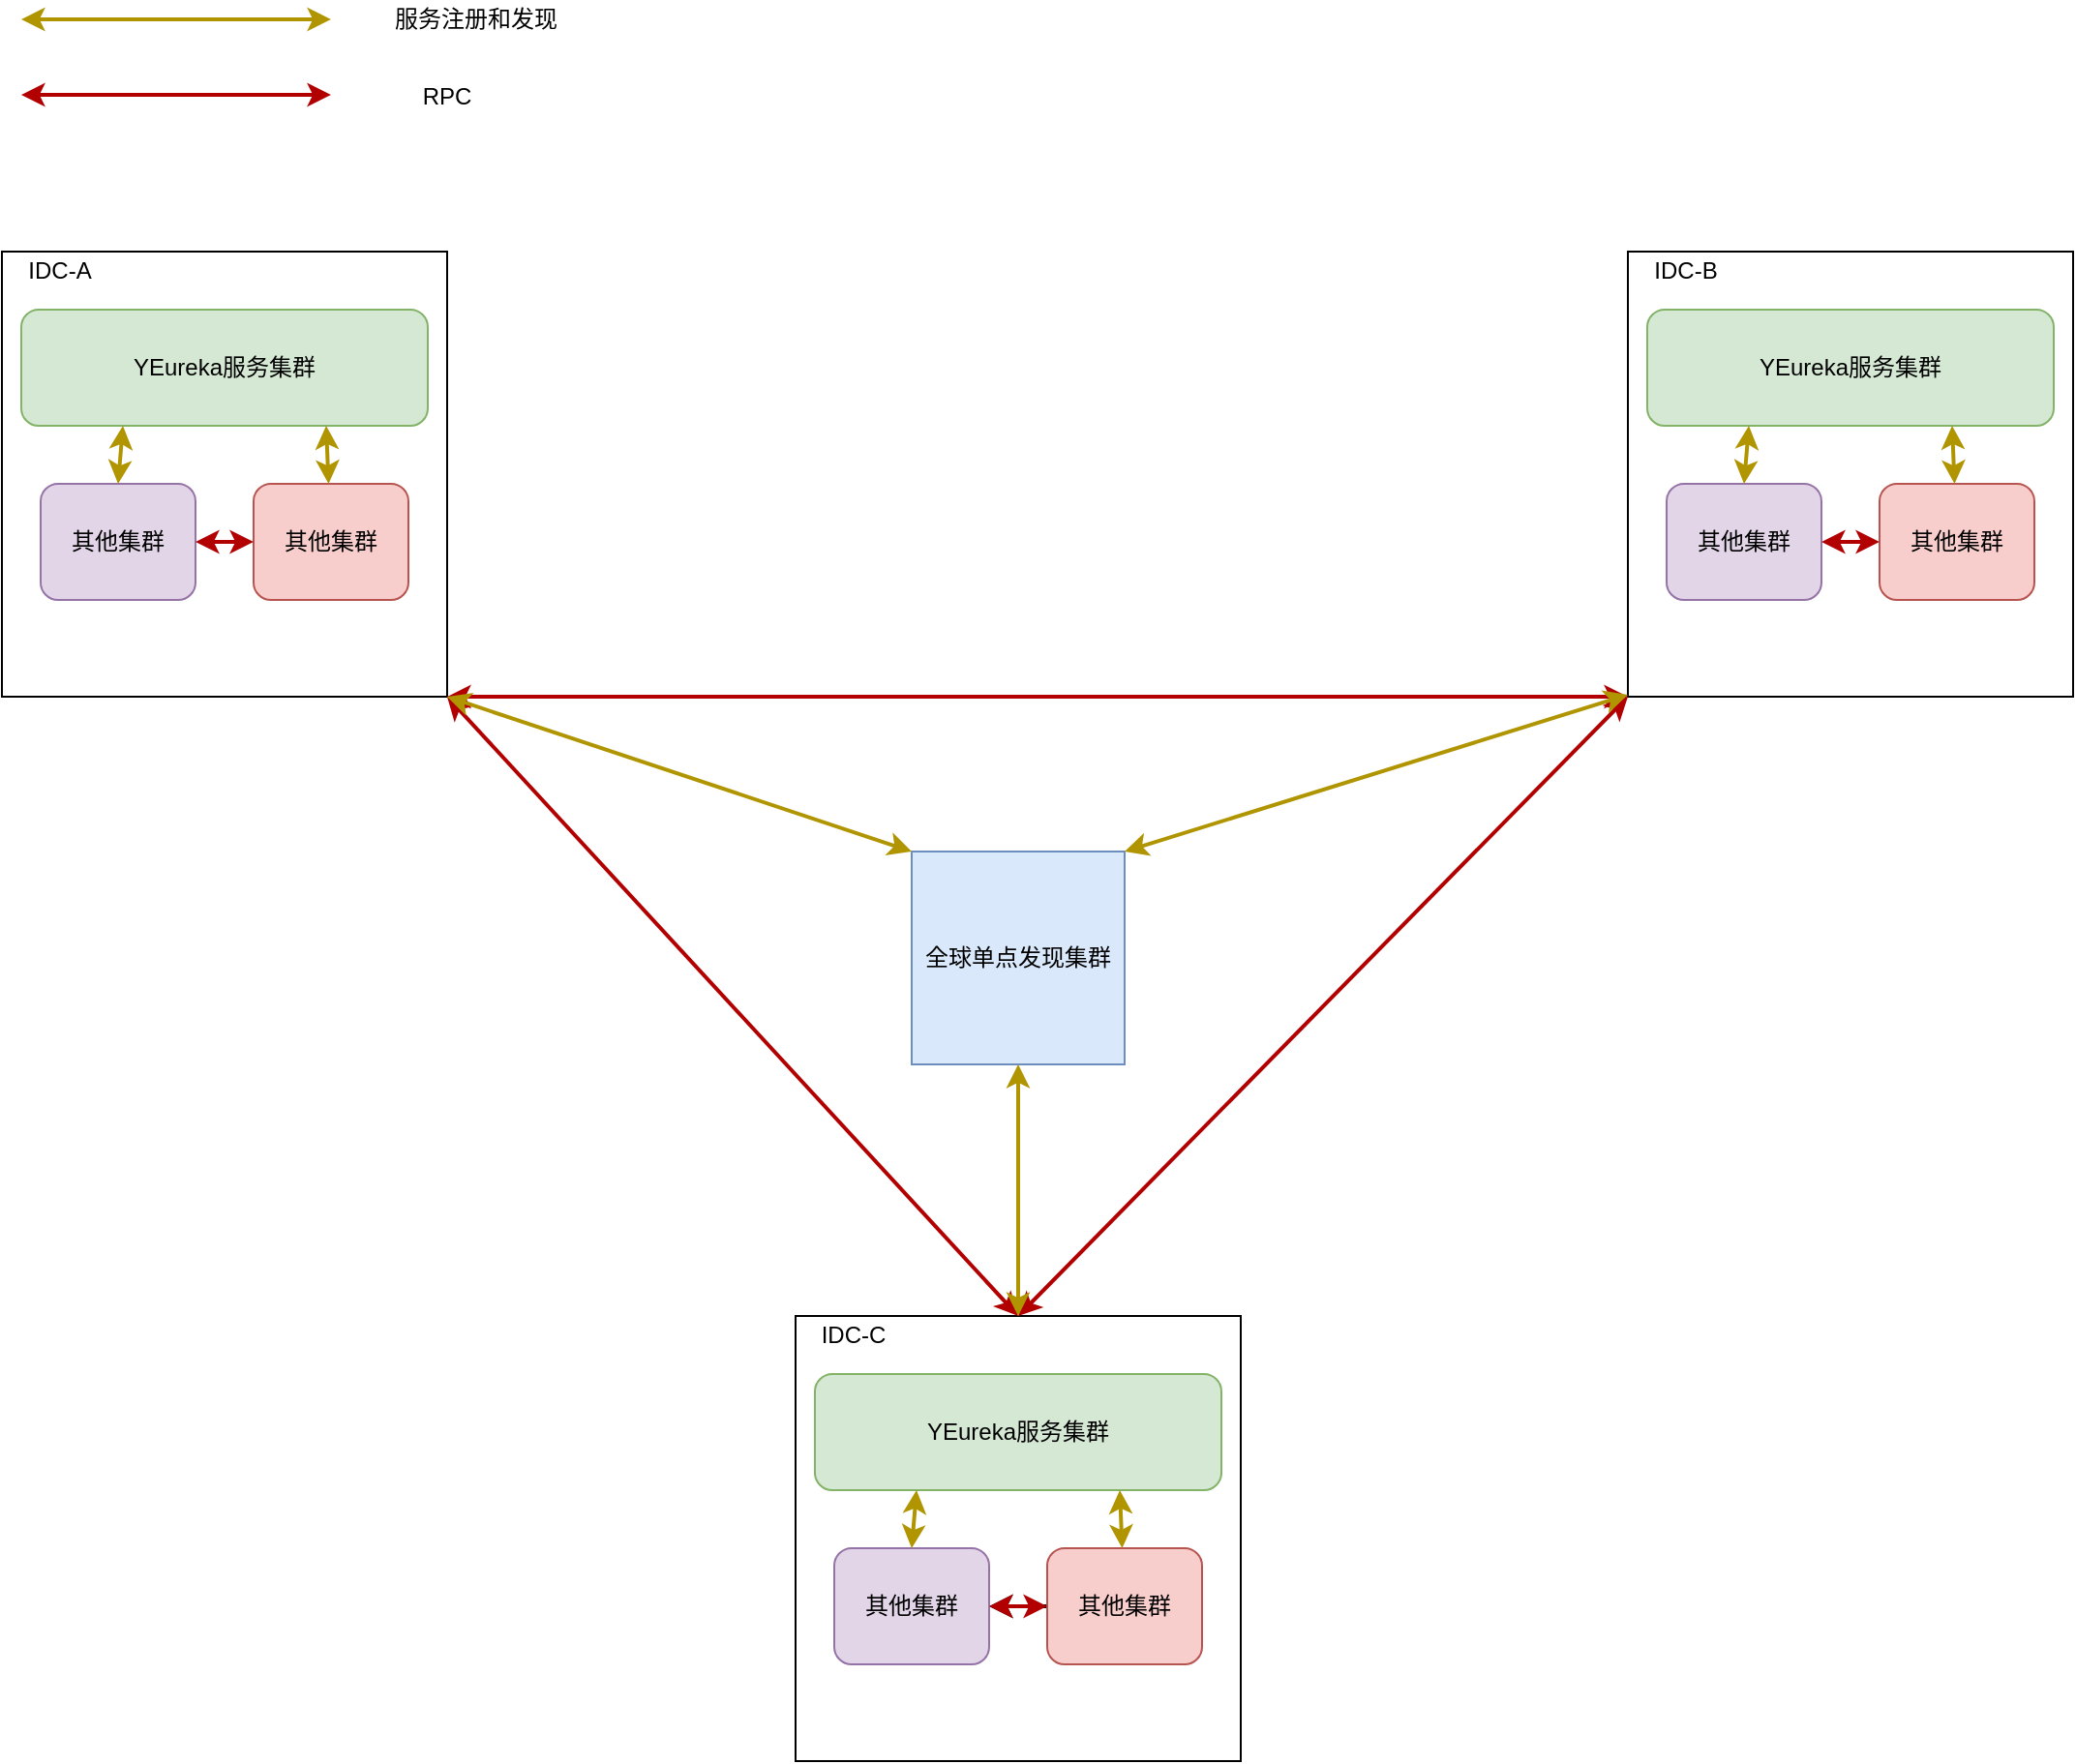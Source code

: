 <mxfile version="13.8.0" type="github">
  <diagram id="Ht1M8jgEwFfnCIfOTk4-" name="Page-1">
    <mxGraphModel dx="1422" dy="745" grid="1" gridSize="10" guides="1" tooltips="1" connect="1" arrows="1" fold="1" page="1" pageScale="1" pageWidth="1169" pageHeight="827" math="0" shadow="0">
      <root>
        <mxCell id="0" />
        <mxCell id="1" parent="0" />
        <mxCell id="rY4eyUQjChqUg5G9gw5I-65" value="" style="whiteSpace=wrap;html=1;aspect=fixed;" parent="1" vertex="1">
          <mxGeometry x="150" y="150" width="230" height="230" as="geometry" />
        </mxCell>
        <mxCell id="rY4eyUQjChqUg5G9gw5I-66" value="YEureka服务集群" style="rounded=1;whiteSpace=wrap;html=1;fillColor=#d5e8d4;strokeColor=#82b366;" parent="1" vertex="1">
          <mxGeometry x="160" y="180" width="210" height="60" as="geometry" />
        </mxCell>
        <mxCell id="rY4eyUQjChqUg5G9gw5I-67" value="IDC-A" style="text;html=1;strokeColor=none;fillColor=none;align=center;verticalAlign=middle;whiteSpace=wrap;rounded=0;" parent="1" vertex="1">
          <mxGeometry x="150" y="150" width="60" height="20" as="geometry" />
        </mxCell>
        <mxCell id="rY4eyUQjChqUg5G9gw5I-68" value="其他集群" style="rounded=1;whiteSpace=wrap;html=1;fillColor=#f8cecc;strokeColor=#b85450;" parent="1" vertex="1">
          <mxGeometry x="280" y="270" width="80" height="60" as="geometry" />
        </mxCell>
        <mxCell id="rY4eyUQjChqUg5G9gw5I-69" value="" style="endArrow=classic;startArrow=classic;html=1;exitX=0.75;exitY=1;exitDx=0;exitDy=0;fillColor=#e3c800;strokeColor=#B09500;strokeWidth=2;" parent="1" source="rY4eyUQjChqUg5G9gw5I-66" target="rY4eyUQjChqUg5G9gw5I-68" edge="1">
          <mxGeometry width="50" height="50" relative="1" as="geometry">
            <mxPoint x="510" y="500" as="sourcePoint" />
            <mxPoint x="550" y="470" as="targetPoint" />
          </mxGeometry>
        </mxCell>
        <mxCell id="rY4eyUQjChqUg5G9gw5I-70" value="其他集群" style="rounded=1;whiteSpace=wrap;html=1;fillColor=#e1d5e7;strokeColor=#9673a6;" parent="1" vertex="1">
          <mxGeometry x="170" y="270" width="80" height="60" as="geometry" />
        </mxCell>
        <mxCell id="rY4eyUQjChqUg5G9gw5I-71" value="" style="endArrow=classic;startArrow=classic;html=1;exitX=0.5;exitY=0;exitDx=0;exitDy=0;entryX=0.25;entryY=1;entryDx=0;entryDy=0;fillColor=#e3c800;strokeColor=#B09500;strokeWidth=2;" parent="1" source="rY4eyUQjChqUg5G9gw5I-70" target="rY4eyUQjChqUg5G9gw5I-66" edge="1">
          <mxGeometry width="50" height="50" relative="1" as="geometry">
            <mxPoint x="327.5" y="250" as="sourcePoint" />
            <mxPoint x="328.75" y="280" as="targetPoint" />
          </mxGeometry>
        </mxCell>
        <mxCell id="rY4eyUQjChqUg5G9gw5I-72" value="" style="endArrow=classic;startArrow=classic;html=1;entryX=0;entryY=0.5;entryDx=0;entryDy=0;fillColor=#e51400;strokeColor=#B20000;strokeWidth=2;" parent="1" source="rY4eyUQjChqUg5G9gw5I-70" target="rY4eyUQjChqUg5G9gw5I-68" edge="1">
          <mxGeometry width="50" height="50" relative="1" as="geometry">
            <mxPoint x="510" y="500" as="sourcePoint" />
            <mxPoint x="560" y="450" as="targetPoint" />
          </mxGeometry>
        </mxCell>
        <mxCell id="rY4eyUQjChqUg5G9gw5I-74" value="" style="whiteSpace=wrap;html=1;aspect=fixed;" parent="1" vertex="1">
          <mxGeometry x="990" y="150" width="230" height="230" as="geometry" />
        </mxCell>
        <mxCell id="rY4eyUQjChqUg5G9gw5I-75" value="YEureka服务集群" style="rounded=1;whiteSpace=wrap;html=1;fillColor=#d5e8d4;strokeColor=#82b366;" parent="1" vertex="1">
          <mxGeometry x="1000" y="180" width="210" height="60" as="geometry" />
        </mxCell>
        <mxCell id="rY4eyUQjChqUg5G9gw5I-76" value="IDC-B" style="text;html=1;strokeColor=none;fillColor=none;align=center;verticalAlign=middle;whiteSpace=wrap;rounded=0;" parent="1" vertex="1">
          <mxGeometry x="990" y="150" width="60" height="20" as="geometry" />
        </mxCell>
        <mxCell id="rY4eyUQjChqUg5G9gw5I-77" value="其他集群" style="rounded=1;whiteSpace=wrap;html=1;fillColor=#f8cecc;strokeColor=#b85450;" parent="1" vertex="1">
          <mxGeometry x="1120" y="270" width="80" height="60" as="geometry" />
        </mxCell>
        <mxCell id="rY4eyUQjChqUg5G9gw5I-78" value="" style="endArrow=classic;startArrow=classic;html=1;exitX=0.75;exitY=1;exitDx=0;exitDy=0;fillColor=#e3c800;strokeColor=#B09500;strokeWidth=2;" parent="1" source="rY4eyUQjChqUg5G9gw5I-75" target="rY4eyUQjChqUg5G9gw5I-77" edge="1">
          <mxGeometry width="50" height="50" relative="1" as="geometry">
            <mxPoint x="1350" y="500" as="sourcePoint" />
            <mxPoint x="1390" y="470" as="targetPoint" />
          </mxGeometry>
        </mxCell>
        <mxCell id="rY4eyUQjChqUg5G9gw5I-79" value="其他集群" style="rounded=1;whiteSpace=wrap;html=1;fillColor=#e1d5e7;strokeColor=#9673a6;" parent="1" vertex="1">
          <mxGeometry x="1010" y="270" width="80" height="60" as="geometry" />
        </mxCell>
        <mxCell id="rY4eyUQjChqUg5G9gw5I-80" value="" style="endArrow=classic;startArrow=classic;html=1;exitX=0.5;exitY=0;exitDx=0;exitDy=0;entryX=0.25;entryY=1;entryDx=0;entryDy=0;fillColor=#e3c800;strokeColor=#B09500;strokeWidth=2;" parent="1" source="rY4eyUQjChqUg5G9gw5I-79" target="rY4eyUQjChqUg5G9gw5I-75" edge="1">
          <mxGeometry width="50" height="50" relative="1" as="geometry">
            <mxPoint x="1167.5" y="250" as="sourcePoint" />
            <mxPoint x="1168.75" y="280" as="targetPoint" />
          </mxGeometry>
        </mxCell>
        <mxCell id="rY4eyUQjChqUg5G9gw5I-81" value="" style="endArrow=classic;startArrow=classic;html=1;entryX=0;entryY=0.5;entryDx=0;entryDy=0;fillColor=#e51400;strokeColor=#B20000;strokeWidth=2;" parent="1" source="rY4eyUQjChqUg5G9gw5I-79" target="rY4eyUQjChqUg5G9gw5I-77" edge="1">
          <mxGeometry width="50" height="50" relative="1" as="geometry">
            <mxPoint x="1350" y="500" as="sourcePoint" />
            <mxPoint x="1400" y="450" as="targetPoint" />
          </mxGeometry>
        </mxCell>
        <mxCell id="rY4eyUQjChqUg5G9gw5I-82" value="" style="whiteSpace=wrap;html=1;aspect=fixed;" parent="1" vertex="1">
          <mxGeometry x="560" y="700" width="230" height="230" as="geometry" />
        </mxCell>
        <mxCell id="rY4eyUQjChqUg5G9gw5I-83" value="YEureka服务集群" style="rounded=1;whiteSpace=wrap;html=1;fillColor=#d5e8d4;strokeColor=#82b366;" parent="1" vertex="1">
          <mxGeometry x="570" y="730" width="210" height="60" as="geometry" />
        </mxCell>
        <mxCell id="rY4eyUQjChqUg5G9gw5I-84" value="IDC-C" style="text;html=1;strokeColor=none;fillColor=none;align=center;verticalAlign=middle;whiteSpace=wrap;rounded=0;" parent="1" vertex="1">
          <mxGeometry x="560" y="700" width="60" height="20" as="geometry" />
        </mxCell>
        <mxCell id="rY4eyUQjChqUg5G9gw5I-85" value="" style="edgeStyle=orthogonalEdgeStyle;rounded=0;orthogonalLoop=1;jettySize=auto;html=1;strokeWidth=2;" parent="1" source="rY4eyUQjChqUg5G9gw5I-86" target="rY4eyUQjChqUg5G9gw5I-88" edge="1">
          <mxGeometry relative="1" as="geometry" />
        </mxCell>
        <mxCell id="rY4eyUQjChqUg5G9gw5I-86" value="其他集群" style="rounded=1;whiteSpace=wrap;html=1;fillColor=#f8cecc;strokeColor=#b85450;" parent="1" vertex="1">
          <mxGeometry x="690" y="820" width="80" height="60" as="geometry" />
        </mxCell>
        <mxCell id="rY4eyUQjChqUg5G9gw5I-87" value="" style="endArrow=classic;startArrow=classic;html=1;exitX=0.75;exitY=1;exitDx=0;exitDy=0;fillColor=#e3c800;strokeColor=#B09500;strokeWidth=2;" parent="1" source="rY4eyUQjChqUg5G9gw5I-83" target="rY4eyUQjChqUg5G9gw5I-86" edge="1">
          <mxGeometry width="50" height="50" relative="1" as="geometry">
            <mxPoint x="920" y="1050" as="sourcePoint" />
            <mxPoint x="960" y="1020" as="targetPoint" />
          </mxGeometry>
        </mxCell>
        <mxCell id="rY4eyUQjChqUg5G9gw5I-88" value="其他集群" style="rounded=1;whiteSpace=wrap;html=1;fillColor=#e1d5e7;strokeColor=#9673a6;" parent="1" vertex="1">
          <mxGeometry x="580" y="820" width="80" height="60" as="geometry" />
        </mxCell>
        <mxCell id="rY4eyUQjChqUg5G9gw5I-89" value="" style="endArrow=classic;startArrow=classic;html=1;exitX=0.5;exitY=0;exitDx=0;exitDy=0;entryX=0.25;entryY=1;entryDx=0;entryDy=0;fillColor=#e3c800;strokeColor=#B09500;strokeWidth=2;" parent="1" source="rY4eyUQjChqUg5G9gw5I-88" target="rY4eyUQjChqUg5G9gw5I-83" edge="1">
          <mxGeometry width="50" height="50" relative="1" as="geometry">
            <mxPoint x="737.5" y="800" as="sourcePoint" />
            <mxPoint x="738.75" y="830" as="targetPoint" />
          </mxGeometry>
        </mxCell>
        <mxCell id="rY4eyUQjChqUg5G9gw5I-98" value="" style="endArrow=classic;startArrow=classic;html=1;entryX=1;entryY=1;entryDx=0;entryDy=0;fillColor=#e51400;strokeColor=#B20000;strokeWidth=2;exitX=0.5;exitY=0;exitDx=0;exitDy=0;" parent="1" source="rY4eyUQjChqUg5G9gw5I-82" target="rY4eyUQjChqUg5G9gw5I-65" edge="1">
          <mxGeometry width="50" height="50" relative="1" as="geometry">
            <mxPoint x="350" y="430" as="sourcePoint" />
            <mxPoint x="400" y="420" as="targetPoint" />
          </mxGeometry>
        </mxCell>
        <mxCell id="rY4eyUQjChqUg5G9gw5I-100" value="" style="endArrow=classic;startArrow=classic;html=1;strokeWidth=2;fillColor=#e51400;strokeColor=#B20000;entryX=0.5;entryY=0;entryDx=0;entryDy=0;exitX=0;exitY=1;exitDx=0;exitDy=0;" parent="1" source="rY4eyUQjChqUg5G9gw5I-74" target="rY4eyUQjChqUg5G9gw5I-82" edge="1">
          <mxGeometry width="50" height="50" relative="1" as="geometry">
            <mxPoint x="930" y="414" as="sourcePoint" />
            <mxPoint x="1105" y="680" as="targetPoint" />
          </mxGeometry>
        </mxCell>
        <mxCell id="rY4eyUQjChqUg5G9gw5I-101" value="" style="endArrow=classic;startArrow=classic;html=1;entryX=1;entryY=1;entryDx=0;entryDy=0;strokeWidth=2;fillColor=#e51400;strokeColor=#B20000;" parent="1" target="rY4eyUQjChqUg5G9gw5I-65" edge="1">
          <mxGeometry width="50" height="50" relative="1" as="geometry">
            <mxPoint x="990" y="380" as="sourcePoint" />
            <mxPoint x="935" y="550" as="targetPoint" />
          </mxGeometry>
        </mxCell>
        <mxCell id="rY4eyUQjChqUg5G9gw5I-102" value="全球单点发现集群" style="whiteSpace=wrap;html=1;aspect=fixed;fillColor=#dae8fc;strokeColor=#6c8ebf;rounded=0;" parent="1" vertex="1">
          <mxGeometry x="620" y="460" width="110" height="110" as="geometry" />
        </mxCell>
        <mxCell id="rY4eyUQjChqUg5G9gw5I-105" value="" style="endArrow=classic;startArrow=classic;html=1;exitX=0.5;exitY=1;exitDx=0;exitDy=0;fillColor=#e3c800;strokeColor=#B09500;strokeWidth=2;entryX=0.5;entryY=0;entryDx=0;entryDy=0;" parent="1" source="rY4eyUQjChqUg5G9gw5I-102" edge="1" target="rY4eyUQjChqUg5G9gw5I-82">
          <mxGeometry width="50" height="50" relative="1" as="geometry">
            <mxPoint x="430" y="680" as="sourcePoint" />
            <mxPoint x="380" y="680" as="targetPoint" />
          </mxGeometry>
        </mxCell>
        <mxCell id="rY4eyUQjChqUg5G9gw5I-106" value="" style="endArrow=classic;startArrow=classic;html=1;entryX=1;entryY=1;entryDx=0;entryDy=0;exitX=0;exitY=0;exitDx=0;exitDy=0;fillColor=#e3c800;strokeColor=#B09500;strokeWidth=2;" parent="1" source="rY4eyUQjChqUg5G9gw5I-102" target="rY4eyUQjChqUg5G9gw5I-65" edge="1">
          <mxGeometry width="50" height="50" relative="1" as="geometry">
            <mxPoint x="430" y="380" as="sourcePoint" />
            <mxPoint x="690" y="460" as="targetPoint" />
          </mxGeometry>
        </mxCell>
        <mxCell id="rY4eyUQjChqUg5G9gw5I-108" value="" style="endArrow=classic;startArrow=classic;html=1;exitX=0;exitY=0;exitDx=0;exitDy=0;fillColor=#e3c800;strokeColor=#B09500;strokeWidth=2;entryX=1;entryY=0;entryDx=0;entryDy=0;" parent="1" target="rY4eyUQjChqUg5G9gw5I-102" edge="1">
          <mxGeometry width="50" height="50" relative="1" as="geometry">
            <mxPoint x="990" y="379" as="sourcePoint" />
            <mxPoint x="937" y="379" as="targetPoint" />
          </mxGeometry>
        </mxCell>
        <mxCell id="rY4eyUQjChqUg5G9gw5I-113" value="" style="endArrow=classic;startArrow=classic;html=1;fillColor=#e51400;strokeColor=#B20000;strokeWidth=2;" parent="1" edge="1">
          <mxGeometry width="50" height="50" relative="1" as="geometry">
            <mxPoint x="160" y="69" as="sourcePoint" />
            <mxPoint x="320" y="69" as="targetPoint" />
          </mxGeometry>
        </mxCell>
        <mxCell id="rY4eyUQjChqUg5G9gw5I-115" value="" style="endArrow=classic;startArrow=classic;html=1;fillColor=#e3c800;strokeColor=#B09500;strokeWidth=2;" parent="1" edge="1">
          <mxGeometry width="50" height="50" relative="1" as="geometry">
            <mxPoint x="160" y="30" as="sourcePoint" />
            <mxPoint x="320" y="30" as="targetPoint" />
          </mxGeometry>
        </mxCell>
        <mxCell id="rY4eyUQjChqUg5G9gw5I-116" value="服务注册和发现" style="text;html=1;strokeColor=none;fillColor=none;align=center;verticalAlign=middle;whiteSpace=wrap;rounded=0;" parent="1" vertex="1">
          <mxGeometry x="350" y="20" width="90" height="20" as="geometry" />
        </mxCell>
        <mxCell id="rY4eyUQjChqUg5G9gw5I-117" value="RPC" style="text;html=1;strokeColor=none;fillColor=none;align=center;verticalAlign=middle;whiteSpace=wrap;rounded=0;" parent="1" vertex="1">
          <mxGeometry x="350" y="60" width="60" height="20" as="geometry" />
        </mxCell>
        <mxCell id="rY4eyUQjChqUg5G9gw5I-119" value="" style="endArrow=classic;startArrow=classic;html=1;fillColor=#e51400;strokeColor=#B20000;strokeWidth=2;entryX=0;entryY=0.5;entryDx=0;entryDy=0;" parent="1" target="rY4eyUQjChqUg5G9gw5I-86" edge="1">
          <mxGeometry width="50" height="50" relative="1" as="geometry">
            <mxPoint x="660" y="850" as="sourcePoint" />
            <mxPoint x="700" y="870" as="targetPoint" />
          </mxGeometry>
        </mxCell>
      </root>
    </mxGraphModel>
  </diagram>
</mxfile>
